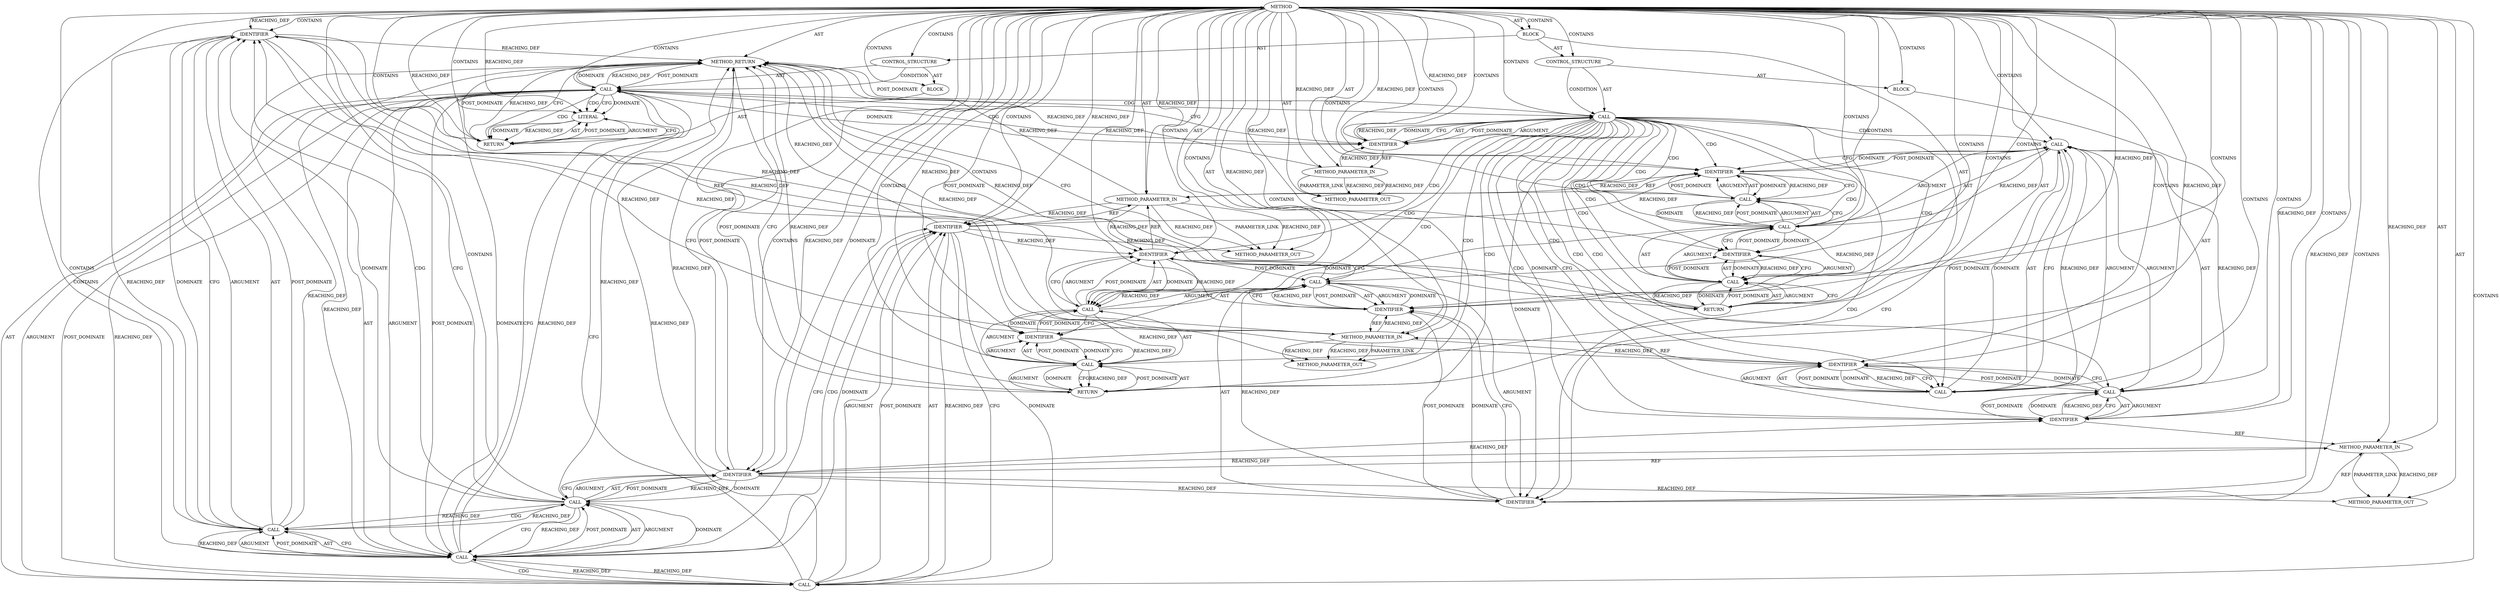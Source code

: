 digraph {
  1212 [label=METHOD COLUMN_NUMBER=1 LINE_NUMBER=408 COLUMN_NUMBER_END=1 IS_EXTERNAL=false SIGNATURE="int __tail_onwire_len (int,int,int,bool)" NAME="__tail_onwire_len" AST_PARENT_TYPE="TYPE_DECL" AST_PARENT_FULL_NAME="file_code_old-a282a2f-decode_preamble-524.c:<global>" ORDER=29 CODE="static int __tail_onwire_len(int front_len, int middle_len, int data_len,
			     bool secure)
{
	if (!front_len && !middle_len && !data_len)
		return 0;

	if (!secure)
		return front_len + middle_len + data_len +
		       CEPH_EPILOGUE_PLAIN_LEN;

	return padded_len(front_len) + padded_len(middle_len) +
	       padded_len(data_len) + CEPH_EPILOGUE_SECURE_LEN;
}" FULL_NAME="__tail_onwire_len" LINE_NUMBER_END=420 FILENAME="file_code_old-a282a2f-decode_preamble-524.c"]
  13033 [label=METHOD_PARAMETER_OUT ORDER=2 CODE="int middle_len" IS_VARIADIC=false COLUMN_NUMBER=45 LINE_NUMBER=408 TYPE_FULL_NAME="int" EVALUATION_STRATEGY="BY_VALUE" INDEX=2 NAME="middle_len"]
  1224 [label=IDENTIFIER ORDER=1 ARGUMENT_INDEX=1 CODE="middle_len" COLUMN_NUMBER=21 LINE_NUMBER=411 TYPE_FULL_NAME="int" NAME="middle_len"]
  1229 [label=LITERAL ORDER=1 ARGUMENT_INDEX=-1 CODE="0" COLUMN_NUMBER=10 LINE_NUMBER=412 TYPE_FULL_NAME="int"]
  1245 [label=CALL ORDER=1 ARGUMENT_INDEX=1 CODE="padded_len(front_len) + padded_len(middle_len)" COLUMN_NUMBER=9 METHOD_FULL_NAME="<operator>.addition" LINE_NUMBER=418 TYPE_FULL_NAME="<empty>" DISPATCH_TYPE="STATIC_DISPATCH" SIGNATURE="" NAME="<operator>.addition"]
  1226 [label=IDENTIFIER ORDER=1 ARGUMENT_INDEX=1 CODE="data_len" COLUMN_NUMBER=36 LINE_NUMBER=411 TYPE_FULL_NAME="int" NAME="data_len"]
  1243 [label=CALL ORDER=1 ARGUMENT_INDEX=-1 CODE="padded_len(front_len) + padded_len(middle_len) +
	       padded_len(data_len) + CEPH_EPILOGUE_SECURE_LEN" COLUMN_NUMBER=9 METHOD_FULL_NAME="<operator>.addition" LINE_NUMBER=418 TYPE_FULL_NAME="<empty>" DISPATCH_TYPE="STATIC_DISPATCH" SIGNATURE="" NAME="<operator>.addition"]
  1237 [label=CALL ORDER=1 ARGUMENT_INDEX=1 CODE="front_len + middle_len" COLUMN_NUMBER=10 METHOD_FULL_NAME="<operator>.addition" LINE_NUMBER=415 TYPE_FULL_NAME="<empty>" DISPATCH_TYPE="STATIC_DISPATCH" SIGNATURE="" NAME="<operator>.addition"]
  1218 [label=CONTROL_STRUCTURE CONTROL_STRUCTURE_TYPE="IF" ORDER=1 PARSER_TYPE_NAME="CASTIfStatement" ARGUMENT_INDEX=-1 CODE="if (!front_len && !middle_len && !data_len)" COLUMN_NUMBER=2 LINE_NUMBER=411]
  1250 [label=CALL ORDER=2 ARGUMENT_INDEX=2 CODE="padded_len(data_len)" COLUMN_NUMBER=9 METHOD_FULL_NAME="padded_len" LINE_NUMBER=419 TYPE_FULL_NAME="<empty>" DISPATCH_TYPE="STATIC_DISPATCH" SIGNATURE="" NAME="padded_len"]
  13034 [label=METHOD_PARAMETER_OUT ORDER=3 CODE="int data_len" IS_VARIADIC=false COLUMN_NUMBER=61 LINE_NUMBER=408 TYPE_FULL_NAME="int" EVALUATION_STRATEGY="BY_VALUE" INDEX=3 NAME="data_len"]
  1240 [label=IDENTIFIER ORDER=2 ARGUMENT_INDEX=2 CODE="data_len" COLUMN_NUMBER=35 LINE_NUMBER=415 TYPE_FULL_NAME="int" NAME="data_len"]
  1253 [label=METHOD_RETURN ORDER=6 CODE="RET" COLUMN_NUMBER=1 LINE_NUMBER=408 TYPE_FULL_NAME="int" EVALUATION_STRATEGY="BY_VALUE"]
  1216 [label=METHOD_PARAMETER_IN ORDER=4 CODE="bool secure" IS_VARIADIC=false COLUMN_NUMBER=9 LINE_NUMBER=409 TYPE_FULL_NAME="bool" EVALUATION_STRATEGY="BY_VALUE" INDEX=4 NAME="secure"]
  1235 [label=CALL ORDER=1 ARGUMENT_INDEX=-1 CODE="front_len + middle_len + data_len +
		       CEPH_EPILOGUE_PLAIN_LEN" COLUMN_NUMBER=10 METHOD_FULL_NAME="<operator>.addition" LINE_NUMBER=415 TYPE_FULL_NAME="<empty>" DISPATCH_TYPE="STATIC_DISPATCH" SIGNATURE="" NAME="<operator>.addition"]
  1219 [label=CALL ORDER=1 ARGUMENT_INDEX=-1 CODE="!front_len && !middle_len && !data_len" COLUMN_NUMBER=6 METHOD_FULL_NAME="<operator>.logicalAnd" LINE_NUMBER=411 TYPE_FULL_NAME="<empty>" DISPATCH_TYPE="STATIC_DISPATCH" SIGNATURE="" NAME="<operator>.logicalAnd"]
  1251 [label=IDENTIFIER ORDER=1 ARGUMENT_INDEX=1 CODE="data_len" COLUMN_NUMBER=20 LINE_NUMBER=419 TYPE_FULL_NAME="int" NAME="data_len"]
  1239 [label=IDENTIFIER ORDER=2 ARGUMENT_INDEX=2 CODE="middle_len" COLUMN_NUMBER=22 LINE_NUMBER=415 TYPE_FULL_NAME="int" NAME="middle_len"]
  1231 [label=CALL ORDER=1 ARGUMENT_INDEX=-1 CODE="!secure" COLUMN_NUMBER=6 METHOD_FULL_NAME="<operator>.logicalNot" LINE_NUMBER=414 TYPE_FULL_NAME="<empty>" DISPATCH_TYPE="STATIC_DISPATCH" SIGNATURE="" NAME="<operator>.logicalNot"]
  1232 [label=IDENTIFIER ORDER=1 ARGUMENT_INDEX=1 CODE="secure" COLUMN_NUMBER=7 LINE_NUMBER=414 TYPE_FULL_NAME="bool" NAME="secure"]
  1247 [label=IDENTIFIER ORDER=1 ARGUMENT_INDEX=1 CODE="front_len" COLUMN_NUMBER=20 LINE_NUMBER=418 TYPE_FULL_NAME="int" NAME="front_len"]
  13032 [label=METHOD_PARAMETER_OUT ORDER=1 CODE="int front_len" IS_VARIADIC=false COLUMN_NUMBER=30 LINE_NUMBER=408 TYPE_FULL_NAME="int" EVALUATION_STRATEGY="BY_VALUE" INDEX=1 NAME="front_len"]
  13035 [label=METHOD_PARAMETER_OUT ORDER=4 CODE="bool secure" IS_VARIADIC=false COLUMN_NUMBER=9 LINE_NUMBER=409 TYPE_FULL_NAME="bool" EVALUATION_STRATEGY="BY_VALUE" INDEX=4 NAME="secure"]
  1238 [label=IDENTIFIER ORDER=1 ARGUMENT_INDEX=1 CODE="front_len" COLUMN_NUMBER=10 LINE_NUMBER=415 TYPE_FULL_NAME="int" NAME="front_len"]
  1241 [label=IDENTIFIER ORDER=2 ARGUMENT_INDEX=2 CODE="CEPH_EPILOGUE_PLAIN_LEN" COLUMN_NUMBER=10 LINE_NUMBER=416 TYPE_FULL_NAME="ANY" NAME="CEPH_EPILOGUE_PLAIN_LEN"]
  1249 [label=IDENTIFIER ORDER=1 ARGUMENT_INDEX=1 CODE="middle_len" COLUMN_NUMBER=44 LINE_NUMBER=418 TYPE_FULL_NAME="int" NAME="middle_len"]
  1246 [label=CALL ORDER=1 ARGUMENT_INDEX=1 CODE="padded_len(front_len)" COLUMN_NUMBER=9 METHOD_FULL_NAME="padded_len" LINE_NUMBER=418 TYPE_FULL_NAME="<empty>" DISPATCH_TYPE="STATIC_DISPATCH" SIGNATURE="" NAME="padded_len"]
  1220 [label=CALL ORDER=1 ARGUMENT_INDEX=1 CODE="!front_len && !middle_len" COLUMN_NUMBER=6 METHOD_FULL_NAME="<operator>.logicalAnd" LINE_NUMBER=411 TYPE_FULL_NAME="<empty>" DISPATCH_TYPE="STATIC_DISPATCH" SIGNATURE="" NAME="<operator>.logicalAnd"]
  1252 [label=IDENTIFIER ORDER=2 ARGUMENT_INDEX=2 CODE="CEPH_EPILOGUE_SECURE_LEN" COLUMN_NUMBER=32 LINE_NUMBER=419 TYPE_FULL_NAME="ANY" NAME="CEPH_EPILOGUE_SECURE_LEN"]
  1221 [label=CALL ORDER=1 ARGUMENT_INDEX=1 CODE="!front_len" COLUMN_NUMBER=6 METHOD_FULL_NAME="<operator>.logicalNot" LINE_NUMBER=411 TYPE_FULL_NAME="<empty>" DISPATCH_TYPE="STATIC_DISPATCH" SIGNATURE="" NAME="<operator>.logicalNot"]
  1225 [label=CALL ORDER=2 ARGUMENT_INDEX=2 CODE="!data_len" COLUMN_NUMBER=35 METHOD_FULL_NAME="<operator>.logicalNot" LINE_NUMBER=411 TYPE_FULL_NAME="<empty>" DISPATCH_TYPE="STATIC_DISPATCH" SIGNATURE="" NAME="<operator>.logicalNot"]
  1213 [label=METHOD_PARAMETER_IN ORDER=1 CODE="int front_len" IS_VARIADIC=false COLUMN_NUMBER=30 LINE_NUMBER=408 TYPE_FULL_NAME="int" EVALUATION_STRATEGY="BY_VALUE" INDEX=1 NAME="front_len"]
  1214 [label=METHOD_PARAMETER_IN ORDER=2 CODE="int middle_len" IS_VARIADIC=false COLUMN_NUMBER=45 LINE_NUMBER=408 TYPE_FULL_NAME="int" EVALUATION_STRATEGY="BY_VALUE" INDEX=2 NAME="middle_len"]
  1248 [label=CALL ORDER=2 ARGUMENT_INDEX=2 CODE="padded_len(middle_len)" COLUMN_NUMBER=33 METHOD_FULL_NAME="padded_len" LINE_NUMBER=418 TYPE_FULL_NAME="<empty>" DISPATCH_TYPE="STATIC_DISPATCH" SIGNATURE="" NAME="padded_len"]
  1234 [label=RETURN ORDER=1 ARGUMENT_INDEX=1 CODE="return front_len + middle_len + data_len +
		       CEPH_EPILOGUE_PLAIN_LEN;" COLUMN_NUMBER=3 LINE_NUMBER=415]
  1215 [label=METHOD_PARAMETER_IN ORDER=3 CODE="int data_len" IS_VARIADIC=false COLUMN_NUMBER=61 LINE_NUMBER=408 TYPE_FULL_NAME="int" EVALUATION_STRATEGY="BY_VALUE" INDEX=3 NAME="data_len"]
  1244 [label=CALL ORDER=1 ARGUMENT_INDEX=1 CODE="padded_len(front_len) + padded_len(middle_len) +
	       padded_len(data_len)" COLUMN_NUMBER=9 METHOD_FULL_NAME="<operator>.addition" LINE_NUMBER=418 TYPE_FULL_NAME="<empty>" DISPATCH_TYPE="STATIC_DISPATCH" SIGNATURE="" NAME="<operator>.addition"]
  1236 [label=CALL ORDER=1 ARGUMENT_INDEX=1 CODE="front_len + middle_len + data_len" COLUMN_NUMBER=10 METHOD_FULL_NAME="<operator>.addition" LINE_NUMBER=415 TYPE_FULL_NAME="<empty>" DISPATCH_TYPE="STATIC_DISPATCH" SIGNATURE="" NAME="<operator>.addition"]
  1223 [label=CALL ORDER=2 ARGUMENT_INDEX=2 CODE="!middle_len" COLUMN_NUMBER=20 METHOD_FULL_NAME="<operator>.logicalNot" LINE_NUMBER=411 TYPE_FULL_NAME="<empty>" DISPATCH_TYPE="STATIC_DISPATCH" SIGNATURE="" NAME="<operator>.logicalNot"]
  1242 [label=RETURN ORDER=3 ARGUMENT_INDEX=-1 CODE="return padded_len(front_len) + padded_len(middle_len) +
	       padded_len(data_len) + CEPH_EPILOGUE_SECURE_LEN;" COLUMN_NUMBER=2 LINE_NUMBER=418]
  1228 [label=RETURN ORDER=1 ARGUMENT_INDEX=1 CODE="return 0;" COLUMN_NUMBER=3 LINE_NUMBER=412]
  1222 [label=IDENTIFIER ORDER=1 ARGUMENT_INDEX=1 CODE="front_len" COLUMN_NUMBER=7 LINE_NUMBER=411 TYPE_FULL_NAME="int" NAME="front_len"]
  1230 [label=CONTROL_STRUCTURE CONTROL_STRUCTURE_TYPE="IF" ORDER=2 PARSER_TYPE_NAME="CASTIfStatement" ARGUMENT_INDEX=-1 CODE="if (!secure)" COLUMN_NUMBER=2 LINE_NUMBER=414]
  1233 [label=BLOCK ORDER=2 ARGUMENT_INDEX=-1 CODE="<empty>" COLUMN_NUMBER=3 LINE_NUMBER=415 TYPE_FULL_NAME="void"]
  1217 [label=BLOCK ORDER=5 ARGUMENT_INDEX=-1 CODE="{
	if (!front_len && !middle_len && !data_len)
		return 0;

	if (!secure)
		return front_len + middle_len + data_len +
		       CEPH_EPILOGUE_PLAIN_LEN;

	return padded_len(front_len) + padded_len(middle_len) +
	       padded_len(data_len) + CEPH_EPILOGUE_SECURE_LEN;
}" COLUMN_NUMBER=1 LINE_NUMBER=410 TYPE_FULL_NAME="void"]
  1227 [label=BLOCK ORDER=2 ARGUMENT_INDEX=-1 CODE="<empty>" COLUMN_NUMBER=3 LINE_NUMBER=412 TYPE_FULL_NAME="void"]
  1212 -> 1213 [label=AST ]
  1221 -> 1253 [label=REACHING_DEF VARIABLE="!front_len"]
  1234 -> 1235 [label=POST_DOMINATE ]
  1212 -> 1240 [label=CONTAINS ]
  1240 -> 1215 [label=REF ]
  1225 -> 1253 [label=REACHING_DEF VARIABLE="!data_len"]
  1241 -> 1236 [label=POST_DOMINATE ]
  1237 -> 1240 [label=DOMINATE ]
  1224 -> 1239 [label=REACHING_DEF VARIABLE="middle_len"]
  1212 -> 1217 [label=AST ]
  1229 -> 1228 [label=CFG ]
  1239 -> 1214 [label=REF ]
  1226 -> 1225 [label=REACHING_DEF VARIABLE="data_len"]
  1212 -> 1219 [label=CONTAINS ]
  1218 -> 1227 [label=AST ]
  1224 -> 1223 [label=REACHING_DEF VARIABLE="middle_len"]
  1225 -> 1219 [label=REACHING_DEF VARIABLE="!data_len"]
  1221 -> 1224 [label=CFG ]
  1233 -> 1234 [label=AST ]
  1212 -> 1240 [label=REACHING_DEF VARIABLE=""]
  1238 -> 1239 [label=DOMINATE ]
  1219 -> 1229 [label=CDG ]
  1212 -> 1222 [label=CONTAINS ]
  1242 -> 1243 [label=POST_DOMINATE ]
  1253 -> 1231 [label=POST_DOMINATE ]
  1240 -> 1237 [label=POST_DOMINATE ]
  1246 -> 1247 [label=POST_DOMINATE ]
  1230 -> 1233 [label=AST ]
  1212 -> 1217 [label=CONTAINS ]
  1212 -> 1252 [label=REACHING_DEF VARIABLE=""]
  1248 -> 1245 [label=REACHING_DEF VARIABLE="padded_len(middle_len)"]
  1219 -> 1220 [label=AST ]
  1231 -> 1246 [label=CDG ]
  1243 -> 1242 [label=CFG ]
  1212 -> 1251 [label=CONTAINS ]
  1234 -> 1235 [label=AST ]
  1212 -> 1235 [label=CONTAINS ]
  1219 -> 1225 [label=AST ]
  1212 -> 1243 [label=CONTAINS ]
  1220 -> 1226 [label=CDG ]
  1212 -> 13034 [label=AST ]
  1223 -> 1221 [label=REACHING_DEF VARIABLE="!middle_len"]
  1245 -> 1246 [label=ARGUMENT ]
  1226 -> 13034 [label=REACHING_DEF VARIABLE="data_len"]
  1220 -> 1219 [label=DOMINATE ]
  1232 -> 1231 [label=REACHING_DEF VARIABLE="secure"]
  1214 -> 13033 [label=REACHING_DEF VARIABLE="middle_len"]
  1214 -> 13033 [label=REACHING_DEF VARIABLE="middle_len"]
  1253 -> 1234 [label=POST_DOMINATE ]
  1212 -> 1236 [label=CONTAINS ]
  1250 -> 1251 [label=POST_DOMINATE ]
  1243 -> 1242 [label=REACHING_DEF VARIABLE="padded_len(front_len) + padded_len(middle_len) +
	       padded_len(data_len) + CEPH_EPILOGUE_SECURE_LEN"]
  1220 -> 1223 [label=ARGUMENT ]
  1212 -> 13032 [label=AST ]
  1247 -> 1246 [label=DOMINATE ]
  1243 -> 1242 [label=DOMINATE ]
  1228 -> 1253 [label=REACHING_DEF VARIABLE="<RET>"]
  1220 -> 1253 [label=REACHING_DEF VARIABLE="!front_len && !middle_len"]
  1243 -> 1244 [label=AST ]
  1231 -> 1232 [label=AST ]
  1212 -> 1224 [label=REACHING_DEF VARIABLE=""]
  1212 -> 1226 [label=CONTAINS ]
  1236 -> 1240 [label=ARGUMENT ]
  1224 -> 1253 [label=REACHING_DEF VARIABLE="middle_len"]
  1216 -> 1253 [label=REACHING_DEF VARIABLE="secure"]
  1246 -> 1249 [label=DOMINATE ]
  1213 -> 1222 [label=REACHING_DEF VARIABLE="front_len"]
  1249 -> 1246 [label=POST_DOMINATE ]
  1221 -> 1222 [label=ARGUMENT ]
  1224 -> 1214 [label=REF ]
  1220 -> 1225 [label=REACHING_DEF VARIABLE="!front_len && !middle_len"]
  1252 -> 1243 [label=DOMINATE ]
  1231 -> 1249 [label=CDG ]
  1236 -> 1237 [label=ARGUMENT ]
  1237 -> 1239 [label=POST_DOMINATE ]
  1212 -> 1241 [label=REACHING_DEF VARIABLE=""]
  1217 -> 1230 [label=AST ]
  1225 -> 1219 [label=CFG ]
  1222 -> 1221 [label=REACHING_DEF VARIABLE="front_len"]
  1245 -> 1244 [label=REACHING_DEF VARIABLE="padded_len(front_len) + padded_len(middle_len)"]
  1231 -> 1243 [label=CDG ]
  1248 -> 1245 [label=DOMINATE ]
  1239 -> 1238 [label=POST_DOMINATE ]
  1231 -> 1250 [label=CDG ]
  1243 -> 1244 [label=ARGUMENT ]
  1226 -> 1253 [label=REACHING_DEF VARIABLE="data_len"]
  1238 -> 1239 [label=CFG ]
  1246 -> 1247 [label=AST ]
  1242 -> 1253 [label=REACHING_DEF VARIABLE="<RET>"]
  1236 -> 1241 [label=CFG ]
  1219 -> 1220 [label=ARGUMENT ]
  1219 -> 1253 [label=DOMINATE ]
  1239 -> 1237 [label=DOMINATE ]
  1221 -> 1224 [label=DOMINATE ]
  1220 -> 1226 [label=DOMINATE ]
  1228 -> 1229 [label=AST ]
  1223 -> 1220 [label=REACHING_DEF VARIABLE="!middle_len"]
  1231 -> 1247 [label=CDG ]
  1219 -> 1228 [label=CDG ]
  1222 -> 1221 [label=CFG ]
  1239 -> 1237 [label=CFG ]
  1217 -> 1242 [label=AST ]
  1225 -> 1226 [label=ARGUMENT ]
  1243 -> 1252 [label=ARGUMENT ]
  1222 -> 1221 [label=DOMINATE ]
  1245 -> 1251 [label=CFG ]
  1220 -> 1219 [label=CFG ]
  1216 -> 1232 [label=REACHING_DEF VARIABLE="secure"]
  1231 -> 1247 [label=DOMINATE ]
  1245 -> 1248 [label=AST ]
  1231 -> 1237 [label=CDG ]
  1231 -> 1238 [label=DOMINATE ]
  1212 -> 1214 [label=AST ]
  1244 -> 1245 [label=AST ]
  1231 -> 1251 [label=CDG ]
  1237 -> 1238 [label=ARGUMENT ]
  1251 -> 1250 [label=CFG ]
  1250 -> 1251 [label=ARGUMENT ]
  1212 -> 1234 [label=CONTAINS ]
  1230 -> 1231 [label=AST ]
  1215 -> 1240 [label=REACHING_DEF VARIABLE="data_len"]
  1231 -> 1238 [label=CDG ]
  1219 -> 1231 [label=CDG ]
  1212 -> 1247 [label=REACHING_DEF VARIABLE=""]
  1219 -> 1225 [label=ARGUMENT ]
  1222 -> 13032 [label=REACHING_DEF VARIABLE="front_len"]
  1244 -> 1252 [label=CFG ]
  1214 -> 1249 [label=REACHING_DEF VARIABLE="middle_len"]
  1235 -> 1241 [label=ARGUMENT ]
  1212 -> 1237 [label=CONTAINS ]
  1223 -> 1224 [label=ARGUMENT ]
  1212 -> 1225 [label=CONTAINS ]
  1216 -> 13035 [label=REACHING_DEF VARIABLE="secure"]
  1216 -> 13035 [label=REACHING_DEF VARIABLE="secure"]
  1219 -> 1232 [label=DOMINATE ]
  1212 -> 1251 [label=REACHING_DEF VARIABLE=""]
  1231 -> 1240 [label=CDG ]
  1220 -> 1221 [label=POST_DOMINATE ]
  1214 -> 1253 [label=REACHING_DEF VARIABLE="middle_len"]
  1237 -> 1240 [label=CFG ]
  1231 -> 1234 [label=CDG ]
  1214 -> 13033 [label=PARAMETER_LINK ]
  1224 -> 13033 [label=REACHING_DEF VARIABLE="middle_len"]
  1234 -> 1235 [label=ARGUMENT ]
  1248 -> 1249 [label=ARGUMENT ]
  1226 -> 1251 [label=REACHING_DEF VARIABLE="data_len"]
  1212 -> 1239 [label=REACHING_DEF VARIABLE=""]
  1248 -> 1245 [label=CFG ]
  1242 -> 1253 [label=CFG ]
  1252 -> 1243 [label=REACHING_DEF VARIABLE="CEPH_EPILOGUE_SECURE_LEN"]
  1219 -> 1253 [label=REACHING_DEF VARIABLE="!front_len && !middle_len && !data_len"]
  1218 -> 1219 [label=CONDITION ]
  1226 -> 1215 [label=REF ]
  1212 -> 1228 [label=CONTAINS ]
  1215 -> 1253 [label=REACHING_DEF VARIABLE="data_len"]
  1212 -> 1228 [label=REACHING_DEF VARIABLE=""]
  1234 -> 1253 [label=CFG ]
  1220 -> 1219 [label=REACHING_DEF VARIABLE="!front_len && !middle_len"]
  1236 -> 1235 [label=REACHING_DEF VARIABLE="front_len + middle_len + data_len"]
  1245 -> 1248 [label=ARGUMENT ]
  1248 -> 1249 [label=AST ]
  1222 -> 1238 [label=REACHING_DEF VARIABLE="front_len"]
  1220 -> 1225 [label=CDG ]
  1221 -> 1220 [label=DOMINATE ]
  1232 -> 1231 [label=DOMINATE ]
  1231 -> 1241 [label=CDG ]
  1238 -> 1213 [label=REF ]
  1238 -> 1237 [label=REACHING_DEF VARIABLE="front_len"]
  1249 -> 1248 [label=DOMINATE ]
  1241 -> 1235 [label=REACHING_DEF VARIABLE="CEPH_EPILOGUE_PLAIN_LEN"]
  1244 -> 1252 [label=DOMINATE ]
  1212 -> 1222 [label=REACHING_DEF VARIABLE=""]
  1212 -> 1249 [label=REACHING_DEF VARIABLE=""]
  1240 -> 1236 [label=DOMINATE ]
  1212 -> 1246 [label=CONTAINS ]
  1241 -> 1235 [label=DOMINATE ]
  1224 -> 1223 [label=DOMINATE ]
  1253 -> 1219 [label=POST_DOMINATE ]
  1245 -> 1248 [label=POST_DOMINATE ]
  1212 -> 1221 [label=CONTAINS ]
  1231 -> 1236 [label=CDG ]
  1226 -> 1240 [label=REACHING_DEF VARIABLE="data_len"]
  1212 -> 1222 [label=DOMINATE ]
  1212 -> 1231 [label=CONTAINS ]
  1231 -> 1238 [label=CFG ]
  1247 -> 1213 [label=REF ]
  1249 -> 1248 [label=REACHING_DEF VARIABLE="middle_len"]
  1217 -> 1218 [label=AST ]
  1232 -> 1231 [label=CFG ]
  1212 -> 1215 [label=AST ]
  1212 -> 1238 [label=REACHING_DEF VARIABLE=""]
  1231 -> 1239 [label=CDG ]
  1222 -> 1247 [label=REACHING_DEF VARIABLE="front_len"]
  1250 -> 1251 [label=AST ]
  1220 -> 1221 [label=AST ]
  1247 -> 1246 [label=REACHING_DEF VARIABLE="front_len"]
  1219 -> 1232 [label=CDG ]
  1240 -> 1236 [label=REACHING_DEF VARIABLE="data_len"]
  1253 -> 1242 [label=POST_DOMINATE ]
  1246 -> 1247 [label=ARGUMENT ]
  1221 -> 1223 [label=REACHING_DEF VARIABLE="!front_len"]
  1212 -> 13033 [label=AST ]
  1220 -> 1223 [label=POST_DOMINATE ]
  1231 -> 1232 [label=POST_DOMINATE ]
  1240 -> 1236 [label=CFG ]
  1243 -> 1252 [label=POST_DOMINATE ]
  1221 -> 1224 [label=CDG ]
  1212 -> 1223 [label=CONTAINS ]
  1214 -> 1224 [label=REACHING_DEF VARIABLE="middle_len"]
  1218 -> 1219 [label=AST ]
  1212 -> 1249 [label=CONTAINS ]
  1212 -> 1245 [label=CONTAINS ]
  1219 -> 1220 [label=POST_DOMINATE ]
  1223 -> 1253 [label=REACHING_DEF VARIABLE="!middle_len"]
  1237 -> 1238 [label=AST ]
  1231 -> 1248 [label=CDG ]
  1219 -> 1225 [label=POST_DOMINATE ]
  1232 -> 1216 [label=REF ]
  1249 -> 1248 [label=CFG ]
  1250 -> 1244 [label=CFG ]
  1212 -> 1238 [label=CONTAINS ]
  1223 -> 1220 [label=CFG ]
  1222 -> 1213 [label=REF ]
  1235 -> 1234 [label=DOMINATE ]
  1239 -> 1237 [label=REACHING_DEF VARIABLE="middle_len"]
  1224 -> 1249 [label=REACHING_DEF VARIABLE="middle_len"]
  1212 -> 1253 [label=AST ]
  1243 -> 1252 [label=AST ]
  1215 -> 1251 [label=REACHING_DEF VARIABLE="data_len"]
  1212 -> 1233 [label=CONTAINS ]
  1230 -> 1231 [label=CONDITION ]
  1251 -> 1250 [label=DOMINATE ]
  1252 -> 1244 [label=POST_DOMINATE ]
  1212 -> 1241 [label=CONTAINS ]
  1251 -> 1245 [label=POST_DOMINATE ]
  1231 -> 1252 [label=CDG ]
  1212 -> 13035 [label=AST ]
  1229 -> 1228 [label=DOMINATE ]
  1245 -> 1251 [label=DOMINATE ]
  1244 -> 1243 [label=REACHING_DEF VARIABLE="padded_len(front_len) + padded_len(middle_len) +
	       padded_len(data_len)"]
  1212 -> 1213 [label=REACHING_DEF VARIABLE=""]
  1212 -> 1226 [label=REACHING_DEF VARIABLE=""]
  1212 -> 1252 [label=CONTAINS ]
  1244 -> 1250 [label=POST_DOMINATE ]
  1244 -> 1250 [label=ARGUMENT ]
  1212 -> 1244 [label=CONTAINS ]
  1224 -> 1223 [label=CFG ]
  1212 -> 1229 [label=CONTAINS ]
  1212 -> 1224 [label=CONTAINS ]
  1220 -> 1226 [label=CFG ]
  1212 -> 1220 [label=CONTAINS ]
  1216 -> 13035 [label=PARAMETER_LINK ]
  1226 -> 1225 [label=CFG ]
  1235 -> 1236 [label=AST ]
  1212 -> 1232 [label=REACHING_DEF VARIABLE=""]
  1252 -> 1243 [label=CFG ]
  1249 -> 1214 [label=REF ]
  1221 -> 1222 [label=AST ]
  1237 -> 1236 [label=REACHING_DEF VARIABLE="front_len + middle_len"]
  1250 -> 1244 [label=DOMINATE ]
  1225 -> 1226 [label=POST_DOMINATE ]
  1212 -> 1239 [label=CONTAINS ]
  1219 -> 1229 [label=CFG ]
  1220 -> 1223 [label=AST ]
  1220 -> 1221 [label=ARGUMENT ]
  1241 -> 1235 [label=CFG ]
  1212 -> 1216 [label=REACHING_DEF VARIABLE=""]
  1235 -> 1241 [label=AST ]
  1225 -> 1220 [label=REACHING_DEF VARIABLE="!data_len"]
  1222 -> 1212 [label=POST_DOMINATE ]
  1219 -> 1229 [label=DOMINATE ]
  1237 -> 1239 [label=AST ]
  1212 -> 1216 [label=AST ]
  1236 -> 1237 [label=AST ]
  1226 -> 1225 [label=DOMINATE ]
  1212 -> 1232 [label=CONTAINS ]
  1235 -> 1234 [label=CFG ]
  1221 -> 1220 [label=REACHING_DEF VARIABLE="!front_len"]
  1231 -> 1235 [label=CDG ]
  1231 -> 1247 [label=CFG ]
  1228 -> 1253 [label=CFG ]
  1246 -> 1245 [label=REACHING_DEF VARIABLE="padded_len(front_len)"]
  1212 -> 1214 [label=REACHING_DEF VARIABLE=""]
  1221 -> 1220 [label=CFG ]
  1245 -> 1246 [label=AST ]
  1212 -> 1227 [label=CONTAINS ]
  1234 -> 1253 [label=REACHING_DEF VARIABLE="<RET>"]
  1212 -> 1222 [label=CFG ]
  1214 -> 1239 [label=REACHING_DEF VARIABLE="middle_len"]
  1212 -> 1229 [label=REACHING_DEF VARIABLE=""]
  1228 -> 1229 [label=POST_DOMINATE ]
  1242 -> 1243 [label=AST ]
  1212 -> 1248 [label=CONTAINS ]
  1212 -> 1230 [label=CONTAINS ]
  1231 -> 1242 [label=CDG ]
  1231 -> 1245 [label=CDG ]
  1221 -> 1222 [label=POST_DOMINATE ]
  1219 -> 1232 [label=CFG ]
  1244 -> 1250 [label=AST ]
  1250 -> 1244 [label=REACHING_DEF VARIABLE="padded_len(data_len)"]
  1223 -> 1224 [label=AST ]
  1251 -> 1250 [label=REACHING_DEF VARIABLE="data_len"]
  1227 -> 1228 [label=AST ]
  1231 -> 1232 [label=ARGUMENT ]
  1235 -> 1236 [label=ARGUMENT ]
  1222 -> 1253 [label=REACHING_DEF VARIABLE="front_len"]
  1251 -> 1215 [label=REF ]
  1212 -> 1242 [label=CONTAINS ]
  1236 -> 1240 [label=POST_DOMINATE ]
  1221 -> 1223 [label=CDG ]
  1215 -> 13034 [label=PARAMETER_LINK ]
  1244 -> 1245 [label=ARGUMENT ]
  1228 -> 1229 [label=ARGUMENT ]
  1213 -> 13032 [label=REACHING_DEF VARIABLE="front_len"]
  1235 -> 1241 [label=POST_DOMINATE ]
  1212 -> 1218 [label=CONTAINS ]
  1247 -> 1246 [label=CFG ]
  1242 -> 1243 [label=ARGUMENT ]
  1213 -> 13032 [label=PARAMETER_LINK ]
  1246 -> 1249 [label=CFG ]
  1212 -> 1215 [label=REACHING_DEF VARIABLE=""]
  1231 -> 1244 [label=CDG ]
  1229 -> 1228 [label=REACHING_DEF VARIABLE="0"]
  1223 -> 1224 [label=POST_DOMINATE ]
  1235 -> 1234 [label=REACHING_DEF VARIABLE="front_len + middle_len + data_len +
		       CEPH_EPILOGUE_PLAIN_LEN"]
  1236 -> 1240 [label=AST ]
  1225 -> 1226 [label=AST ]
  1215 -> 13034 [label=REACHING_DEF VARIABLE="data_len"]
  1215 -> 13034 [label=REACHING_DEF VARIABLE="data_len"]
  1236 -> 1241 [label=DOMINATE ]
  1248 -> 1249 [label=POST_DOMINATE ]
  1212 -> 1250 [label=CONTAINS ]
  1253 -> 1228 [label=POST_DOMINATE ]
  1212 -> 1247 [label=CONTAINS ]
  1215 -> 1226 [label=REACHING_DEF VARIABLE="data_len"]
  1237 -> 1239 [label=ARGUMENT ]
}
